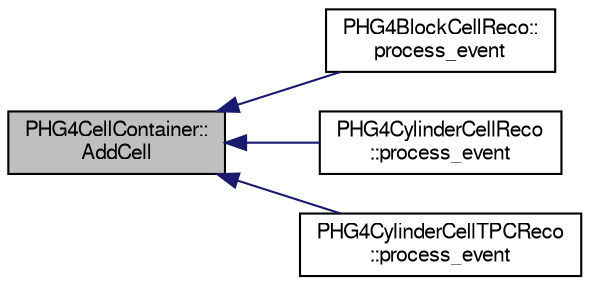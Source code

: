 digraph "PHG4CellContainer::AddCell"
{
  bgcolor="transparent";
  edge [fontname="FreeSans",fontsize="10",labelfontname="FreeSans",labelfontsize="10"];
  node [fontname="FreeSans",fontsize="10",shape=record];
  rankdir="LR";
  Node1 [label="PHG4CellContainer::\lAddCell",height=0.2,width=0.4,color="black", fillcolor="grey75", style="filled" fontcolor="black"];
  Node1 -> Node2 [dir="back",color="midnightblue",fontsize="10",style="solid",fontname="FreeSans"];
  Node2 [label="PHG4BlockCellReco::\lprocess_event",height=0.2,width=0.4,color="black",URL="$df/d5e/classPHG4BlockCellReco.html#a8031ff9bacb684d523acc71c14054cdb",tooltip="event processing "];
  Node1 -> Node3 [dir="back",color="midnightblue",fontsize="10",style="solid",fontname="FreeSans"];
  Node3 [label="PHG4CylinderCellReco\l::process_event",height=0.2,width=0.4,color="black",URL="$d5/dd0/classPHG4CylinderCellReco.html#acd9297cbac172c726c8da55f875a824a",tooltip="event processing "];
  Node1 -> Node4 [dir="back",color="midnightblue",fontsize="10",style="solid",fontname="FreeSans"];
  Node4 [label="PHG4CylinderCellTPCReco\l::process_event",height=0.2,width=0.4,color="black",URL="$dc/d94/classPHG4CylinderCellTPCReco.html#a75c377807a2b0585b5bad470cb2cf9f5",tooltip="event processing "];
}
